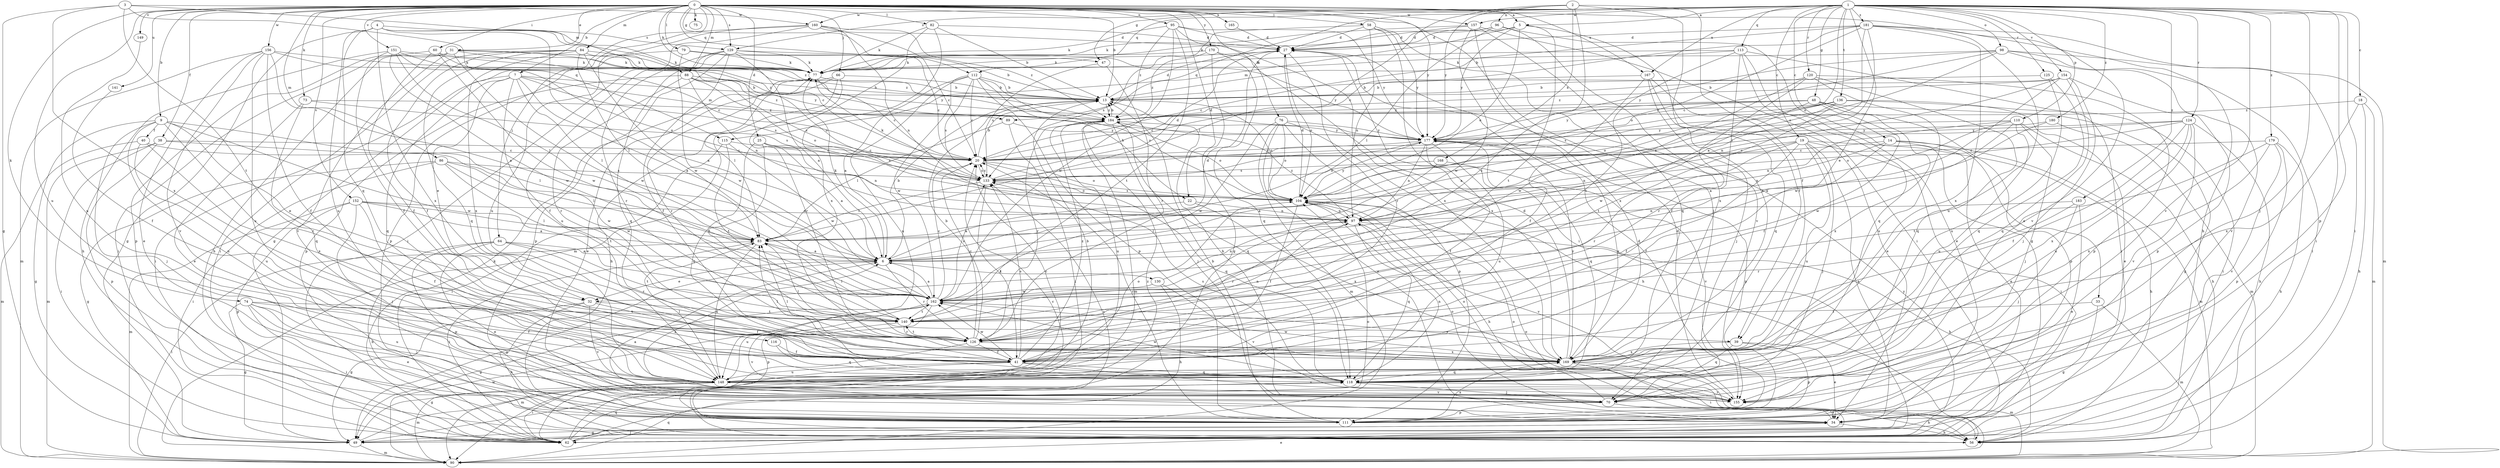 strict digraph  {
0;
1;
2;
3;
4;
5;
6;
7;
9;
13;
14;
18;
19;
20;
22;
25;
27;
31;
32;
33;
34;
38;
39;
40;
41;
47;
48;
49;
56;
58;
60;
62;
64;
66;
70;
73;
74;
75;
76;
77;
79;
82;
83;
84;
86;
88;
89;
90;
95;
96;
97;
98;
104;
110;
111;
112;
113;
115;
116;
118;
120;
124;
125;
126;
129;
130;
133;
136;
140;
141;
148;
149;
151;
152;
154;
155;
156;
157;
160;
162;
165;
167;
168;
169;
170;
177;
179;
180;
181;
183;
184;
0 -> 5  [label=a];
0 -> 7  [label=b];
0 -> 9  [label=b];
0 -> 13  [label=b];
0 -> 22  [label=d];
0 -> 25  [label=d];
0 -> 31  [label=e];
0 -> 38  [label=f];
0 -> 47  [label=g];
0 -> 56  [label=h];
0 -> 58  [label=i];
0 -> 60  [label=i];
0 -> 64  [label=j];
0 -> 66  [label=j];
0 -> 70  [label=j];
0 -> 73  [label=k];
0 -> 74  [label=k];
0 -> 75  [label=k];
0 -> 76  [label=k];
0 -> 77  [label=k];
0 -> 79  [label=l];
0 -> 82  [label=l];
0 -> 84  [label=m];
0 -> 86  [label=m];
0 -> 88  [label=m];
0 -> 95  [label=n];
0 -> 112  [label=q];
0 -> 129  [label=s];
0 -> 141  [label=u];
0 -> 148  [label=u];
0 -> 149  [label=v];
0 -> 151  [label=v];
0 -> 152  [label=v];
0 -> 156  [label=w];
0 -> 157  [label=w];
0 -> 165  [label=x];
0 -> 167  [label=x];
0 -> 170  [label=y];
0 -> 177  [label=y];
1 -> 5  [label=a];
1 -> 14  [label=c];
1 -> 18  [label=c];
1 -> 19  [label=c];
1 -> 32  [label=e];
1 -> 47  [label=g];
1 -> 48  [label=g];
1 -> 62  [label=i];
1 -> 70  [label=j];
1 -> 98  [label=o];
1 -> 104  [label=o];
1 -> 110  [label=p];
1 -> 111  [label=p];
1 -> 112  [label=q];
1 -> 113  [label=q];
1 -> 115  [label=q];
1 -> 120  [label=r];
1 -> 124  [label=r];
1 -> 125  [label=r];
1 -> 129  [label=s];
1 -> 136  [label=t];
1 -> 154  [label=v];
1 -> 155  [label=v];
1 -> 157  [label=w];
1 -> 160  [label=w];
1 -> 167  [label=x];
1 -> 179  [label=z];
1 -> 180  [label=z];
1 -> 181  [label=z];
1 -> 183  [label=z];
2 -> 39  [label=f];
2 -> 83  [label=l];
2 -> 96  [label=n];
2 -> 140  [label=t];
2 -> 168  [label=x];
2 -> 169  [label=x];
2 -> 177  [label=y];
3 -> 49  [label=g];
3 -> 88  [label=m];
3 -> 115  [label=q];
3 -> 140  [label=t];
3 -> 160  [label=w];
3 -> 169  [label=x];
4 -> 20  [label=c];
4 -> 49  [label=g];
4 -> 116  [label=q];
4 -> 129  [label=s];
4 -> 148  [label=u];
4 -> 162  [label=w];
4 -> 169  [label=x];
4 -> 184  [label=z];
5 -> 27  [label=d];
5 -> 39  [label=f];
5 -> 89  [label=m];
5 -> 104  [label=o];
5 -> 140  [label=t];
5 -> 177  [label=y];
6 -> 13  [label=b];
6 -> 27  [label=d];
6 -> 32  [label=e];
6 -> 49  [label=g];
6 -> 77  [label=k];
6 -> 126  [label=r];
6 -> 130  [label=s];
7 -> 6  [label=a];
7 -> 13  [label=b];
7 -> 32  [label=e];
7 -> 39  [label=f];
7 -> 62  [label=i];
7 -> 83  [label=l];
7 -> 89  [label=m];
7 -> 118  [label=q];
7 -> 133  [label=s];
9 -> 32  [label=e];
9 -> 40  [label=f];
9 -> 49  [label=g];
9 -> 70  [label=j];
9 -> 83  [label=l];
9 -> 126  [label=r];
9 -> 148  [label=u];
9 -> 162  [label=w];
13 -> 27  [label=d];
13 -> 104  [label=o];
13 -> 184  [label=z];
14 -> 20  [label=c];
14 -> 33  [label=e];
14 -> 34  [label=e];
14 -> 41  [label=f];
14 -> 90  [label=m];
14 -> 97  [label=n];
18 -> 56  [label=h];
18 -> 90  [label=m];
18 -> 169  [label=x];
18 -> 184  [label=z];
19 -> 20  [label=c];
19 -> 34  [label=e];
19 -> 41  [label=f];
19 -> 56  [label=h];
19 -> 62  [label=i];
19 -> 70  [label=j];
19 -> 97  [label=n];
19 -> 126  [label=r];
19 -> 148  [label=u];
20 -> 13  [label=b];
20 -> 104  [label=o];
20 -> 118  [label=q];
20 -> 133  [label=s];
22 -> 6  [label=a];
22 -> 97  [label=n];
22 -> 169  [label=x];
25 -> 6  [label=a];
25 -> 20  [label=c];
25 -> 97  [label=n];
25 -> 118  [label=q];
25 -> 133  [label=s];
25 -> 140  [label=t];
27 -> 77  [label=k];
27 -> 104  [label=o];
27 -> 126  [label=r];
31 -> 20  [label=c];
31 -> 56  [label=h];
31 -> 62  [label=i];
31 -> 77  [label=k];
31 -> 155  [label=v];
31 -> 162  [label=w];
31 -> 184  [label=z];
32 -> 41  [label=f];
32 -> 49  [label=g];
32 -> 56  [label=h];
32 -> 140  [label=t];
32 -> 155  [label=v];
33 -> 49  [label=g];
33 -> 90  [label=m];
33 -> 140  [label=t];
34 -> 6  [label=a];
34 -> 49  [label=g];
34 -> 56  [label=h];
34 -> 62  [label=i];
34 -> 104  [label=o];
38 -> 20  [label=c];
38 -> 62  [label=i];
38 -> 90  [label=m];
38 -> 111  [label=p];
38 -> 162  [label=w];
39 -> 34  [label=e];
39 -> 111  [label=p];
39 -> 118  [label=q];
39 -> 169  [label=x];
40 -> 20  [label=c];
40 -> 90  [label=m];
40 -> 148  [label=u];
40 -> 169  [label=x];
41 -> 49  [label=g];
41 -> 83  [label=l];
41 -> 104  [label=o];
41 -> 118  [label=q];
41 -> 133  [label=s];
41 -> 148  [label=u];
41 -> 155  [label=v];
41 -> 162  [label=w];
41 -> 184  [label=z];
47 -> 126  [label=r];
47 -> 133  [label=s];
48 -> 20  [label=c];
48 -> 41  [label=f];
48 -> 49  [label=g];
48 -> 111  [label=p];
48 -> 162  [label=w];
48 -> 169  [label=x];
48 -> 177  [label=y];
48 -> 184  [label=z];
49 -> 20  [label=c];
49 -> 90  [label=m];
56 -> 104  [label=o];
56 -> 133  [label=s];
58 -> 27  [label=d];
58 -> 62  [label=i];
58 -> 97  [label=n];
58 -> 133  [label=s];
58 -> 155  [label=v];
58 -> 177  [label=y];
60 -> 41  [label=f];
60 -> 77  [label=k];
60 -> 111  [label=p];
60 -> 162  [label=w];
60 -> 177  [label=y];
62 -> 77  [label=k];
62 -> 104  [label=o];
62 -> 118  [label=q];
62 -> 177  [label=y];
62 -> 184  [label=z];
64 -> 6  [label=a];
64 -> 34  [label=e];
64 -> 56  [label=h];
64 -> 111  [label=p];
64 -> 126  [label=r];
64 -> 140  [label=t];
66 -> 13  [label=b];
66 -> 34  [label=e];
66 -> 56  [label=h];
66 -> 83  [label=l];
66 -> 126  [label=r];
70 -> 6  [label=a];
70 -> 13  [label=b];
70 -> 34  [label=e];
70 -> 56  [label=h];
70 -> 104  [label=o];
70 -> 111  [label=p];
73 -> 34  [label=e];
73 -> 118  [label=q];
73 -> 133  [label=s];
73 -> 184  [label=z];
74 -> 34  [label=e];
74 -> 41  [label=f];
74 -> 49  [label=g];
74 -> 62  [label=i];
74 -> 70  [label=j];
74 -> 140  [label=t];
74 -> 148  [label=u];
76 -> 34  [label=e];
76 -> 56  [label=h];
76 -> 90  [label=m];
76 -> 104  [label=o];
76 -> 111  [label=p];
76 -> 162  [label=w];
76 -> 177  [label=y];
77 -> 13  [label=b];
77 -> 20  [label=c];
77 -> 126  [label=r];
79 -> 13  [label=b];
79 -> 77  [label=k];
79 -> 111  [label=p];
79 -> 162  [label=w];
82 -> 13  [label=b];
82 -> 27  [label=d];
82 -> 77  [label=k];
82 -> 90  [label=m];
82 -> 169  [label=x];
83 -> 6  [label=a];
83 -> 62  [label=i];
83 -> 148  [label=u];
84 -> 6  [label=a];
84 -> 41  [label=f];
84 -> 62  [label=i];
84 -> 77  [label=k];
84 -> 83  [label=l];
84 -> 104  [label=o];
84 -> 118  [label=q];
84 -> 169  [label=x];
86 -> 49  [label=g];
86 -> 62  [label=i];
86 -> 83  [label=l];
86 -> 133  [label=s];
86 -> 140  [label=t];
86 -> 162  [label=w];
88 -> 13  [label=b];
88 -> 97  [label=n];
88 -> 104  [label=o];
88 -> 111  [label=p];
88 -> 126  [label=r];
88 -> 133  [label=s];
88 -> 184  [label=z];
89 -> 62  [label=i];
89 -> 83  [label=l];
89 -> 177  [label=y];
90 -> 34  [label=e];
90 -> 83  [label=l];
90 -> 104  [label=o];
90 -> 118  [label=q];
90 -> 162  [label=w];
95 -> 27  [label=d];
95 -> 77  [label=k];
95 -> 140  [label=t];
95 -> 162  [label=w];
95 -> 169  [label=x];
95 -> 177  [label=y];
95 -> 184  [label=z];
96 -> 27  [label=d];
96 -> 49  [label=g];
96 -> 77  [label=k];
96 -> 83  [label=l];
96 -> 169  [label=x];
97 -> 56  [label=h];
97 -> 83  [label=l];
97 -> 118  [label=q];
97 -> 126  [label=r];
97 -> 155  [label=v];
97 -> 184  [label=z];
98 -> 20  [label=c];
98 -> 62  [label=i];
98 -> 77  [label=k];
98 -> 90  [label=m];
98 -> 133  [label=s];
98 -> 155  [label=v];
98 -> 177  [label=y];
104 -> 27  [label=d];
104 -> 41  [label=f];
104 -> 56  [label=h];
104 -> 97  [label=n];
104 -> 133  [label=s];
104 -> 177  [label=y];
110 -> 6  [label=a];
110 -> 56  [label=h];
110 -> 70  [label=j];
110 -> 97  [label=n];
110 -> 148  [label=u];
110 -> 162  [label=w];
110 -> 177  [label=y];
111 -> 13  [label=b];
111 -> 20  [label=c];
111 -> 27  [label=d];
111 -> 169  [label=x];
112 -> 6  [label=a];
112 -> 13  [label=b];
112 -> 20  [label=c];
112 -> 104  [label=o];
112 -> 111  [label=p];
112 -> 133  [label=s];
112 -> 148  [label=u];
112 -> 162  [label=w];
112 -> 22  [label=h];
113 -> 20  [label=c];
113 -> 34  [label=e];
113 -> 41  [label=f];
113 -> 62  [label=i];
113 -> 77  [label=k];
113 -> 118  [label=q];
113 -> 140  [label=t];
115 -> 20  [label=c];
115 -> 62  [label=i];
115 -> 140  [label=t];
115 -> 162  [label=w];
116 -> 41  [label=f];
116 -> 118  [label=q];
118 -> 70  [label=j];
118 -> 97  [label=n];
118 -> 133  [label=s];
118 -> 155  [label=v];
118 -> 162  [label=w];
120 -> 13  [label=b];
120 -> 111  [label=p];
120 -> 118  [label=q];
120 -> 126  [label=r];
120 -> 148  [label=u];
120 -> 162  [label=w];
124 -> 41  [label=f];
124 -> 56  [label=h];
124 -> 104  [label=o];
124 -> 133  [label=s];
124 -> 148  [label=u];
124 -> 155  [label=v];
124 -> 169  [label=x];
124 -> 177  [label=y];
125 -> 13  [label=b];
125 -> 118  [label=q];
125 -> 148  [label=u];
126 -> 13  [label=b];
126 -> 20  [label=c];
126 -> 41  [label=f];
126 -> 83  [label=l];
126 -> 90  [label=m];
126 -> 97  [label=n];
126 -> 140  [label=t];
126 -> 169  [label=x];
129 -> 6  [label=a];
129 -> 20  [label=c];
129 -> 41  [label=f];
129 -> 77  [label=k];
129 -> 111  [label=p];
129 -> 118  [label=q];
129 -> 126  [label=r];
129 -> 148  [label=u];
129 -> 177  [label=y];
130 -> 56  [label=h];
130 -> 97  [label=n];
130 -> 155  [label=v];
130 -> 162  [label=w];
133 -> 20  [label=c];
133 -> 27  [label=d];
133 -> 41  [label=f];
133 -> 77  [label=k];
133 -> 83  [label=l];
133 -> 104  [label=o];
136 -> 6  [label=a];
136 -> 34  [label=e];
136 -> 62  [label=i];
136 -> 104  [label=o];
136 -> 133  [label=s];
136 -> 140  [label=t];
136 -> 184  [label=z];
140 -> 83  [label=l];
140 -> 126  [label=r];
140 -> 155  [label=v];
141 -> 41  [label=f];
148 -> 13  [label=b];
148 -> 20  [label=c];
148 -> 62  [label=i];
148 -> 83  [label=l];
148 -> 90  [label=m];
148 -> 155  [label=v];
149 -> 148  [label=u];
151 -> 41  [label=f];
151 -> 56  [label=h];
151 -> 77  [label=k];
151 -> 83  [label=l];
151 -> 104  [label=o];
151 -> 162  [label=w];
151 -> 184  [label=z];
152 -> 6  [label=a];
152 -> 41  [label=f];
152 -> 70  [label=j];
152 -> 83  [label=l];
152 -> 90  [label=m];
152 -> 97  [label=n];
152 -> 111  [label=p];
154 -> 13  [label=b];
154 -> 70  [label=j];
154 -> 97  [label=n];
154 -> 111  [label=p];
154 -> 118  [label=q];
154 -> 162  [label=w];
154 -> 184  [label=z];
155 -> 27  [label=d];
156 -> 6  [label=a];
156 -> 34  [label=e];
156 -> 41  [label=f];
156 -> 77  [label=k];
156 -> 90  [label=m];
156 -> 148  [label=u];
156 -> 155  [label=v];
156 -> 177  [label=y];
157 -> 27  [label=d];
157 -> 62  [label=i];
157 -> 77  [label=k];
157 -> 118  [label=q];
157 -> 162  [label=w];
157 -> 169  [label=x];
160 -> 20  [label=c];
160 -> 27  [label=d];
160 -> 49  [label=g];
160 -> 62  [label=i];
160 -> 97  [label=n];
160 -> 148  [label=u];
160 -> 184  [label=z];
162 -> 6  [label=a];
162 -> 20  [label=c];
162 -> 49  [label=g];
162 -> 111  [label=p];
162 -> 133  [label=s];
162 -> 140  [label=t];
162 -> 148  [label=u];
162 -> 169  [label=x];
165 -> 27  [label=d];
167 -> 13  [label=b];
167 -> 34  [label=e];
167 -> 41  [label=f];
167 -> 70  [label=j];
167 -> 118  [label=q];
168 -> 6  [label=a];
168 -> 133  [label=s];
168 -> 155  [label=v];
169 -> 27  [label=d];
169 -> 62  [label=i];
169 -> 83  [label=l];
169 -> 90  [label=m];
169 -> 118  [label=q];
169 -> 162  [label=w];
169 -> 177  [label=y];
170 -> 49  [label=g];
170 -> 77  [label=k];
170 -> 118  [label=q];
170 -> 169  [label=x];
170 -> 184  [label=z];
177 -> 20  [label=c];
177 -> 41  [label=f];
177 -> 97  [label=n];
177 -> 104  [label=o];
177 -> 111  [label=p];
177 -> 118  [label=q];
177 -> 148  [label=u];
177 -> 169  [label=x];
179 -> 20  [label=c];
179 -> 56  [label=h];
179 -> 111  [label=p];
179 -> 140  [label=t];
179 -> 155  [label=v];
179 -> 169  [label=x];
180 -> 6  [label=a];
180 -> 90  [label=m];
180 -> 177  [label=y];
181 -> 6  [label=a];
181 -> 13  [label=b];
181 -> 20  [label=c];
181 -> 27  [label=d];
181 -> 62  [label=i];
181 -> 83  [label=l];
181 -> 104  [label=o];
181 -> 148  [label=u];
181 -> 155  [label=v];
181 -> 169  [label=x];
183 -> 34  [label=e];
183 -> 70  [label=j];
183 -> 97  [label=n];
183 -> 126  [label=r];
184 -> 13  [label=b];
184 -> 70  [label=j];
184 -> 90  [label=m];
184 -> 104  [label=o];
184 -> 118  [label=q];
184 -> 126  [label=r];
184 -> 148  [label=u];
184 -> 177  [label=y];
}
